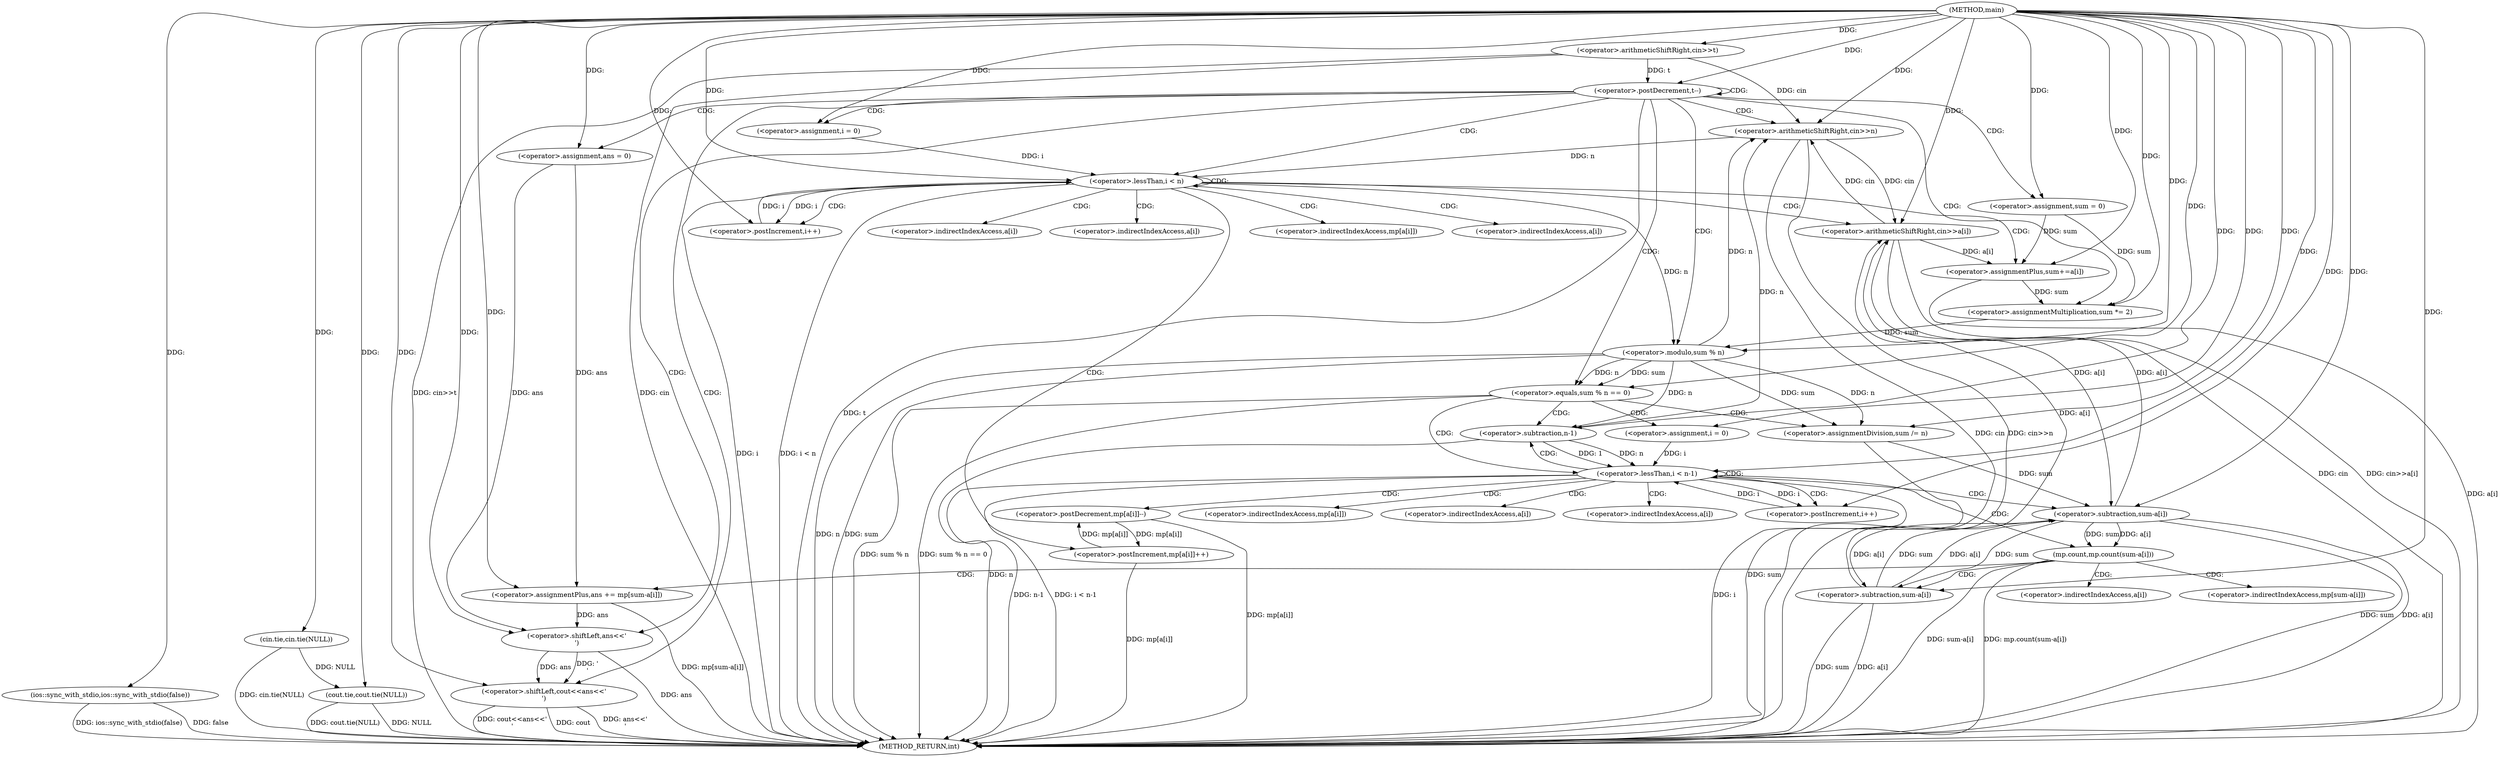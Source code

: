 digraph "main" {  
"1000101" [label = "(METHOD,main)" ]
"1000212" [label = "(METHOD_RETURN,int)" ]
"1000103" [label = "(ios::sync_with_stdio,ios::sync_with_stdio(false))" ]
"1000105" [label = "(cin.tie,cin.tie(NULL))" ]
"1000107" [label = "(cout.tie,cout.tie(NULL))" ]
"1000114" [label = "(<operator>.arithmeticShiftRight,cin>>t)" ]
"1000118" [label = "(<operator>.postDecrement,t--)" ]
"1000121" [label = "(<operator>.arithmeticShiftRight,cin>>n)" ]
"1000125" [label = "(<operator>.assignment,sum = 0)" ]
"1000155" [label = "(<operator>.assignmentMultiplication,sum *= 2)" ]
"1000158" [label = "(<operator>.assignment,ans = 0)" ]
"1000207" [label = "(<operator>.shiftLeft,cout<<ans<<'\n')" ]
"1000130" [label = "(<operator>.assignment,i = 0)" ]
"1000133" [label = "(<operator>.lessThan,i < n)" ]
"1000136" [label = "(<operator>.postIncrement,i++)" ]
"1000162" [label = "(<operator>.equals,sum % n == 0)" ]
"1000139" [label = "(<operator>.arithmeticShiftRight,cin>>a[i])" ]
"1000144" [label = "(<operator>.assignmentPlus,sum+=a[i])" ]
"1000149" [label = "(<operator>.postIncrement,mp[a[i]]++)" ]
"1000168" [label = "(<operator>.assignmentDivision,sum /= n)" ]
"1000209" [label = "(<operator>.shiftLeft,ans<<'\n')" ]
"1000163" [label = "(<operator>.modulo,sum % n)" ]
"1000173" [label = "(<operator>.assignment,i = 0)" ]
"1000176" [label = "(<operator>.lessThan,i < n-1)" ]
"1000181" [label = "(<operator>.postIncrement,i++)" ]
"1000184" [label = "(<operator>.postDecrement,mp[a[i]]--)" ]
"1000178" [label = "(<operator>.subtraction,n-1)" ]
"1000191" [label = "(mp.count,mp.count(sum-a[i]))" ]
"1000198" [label = "(<operator>.assignmentPlus,ans += mp[sum-a[i]])" ]
"1000192" [label = "(<operator>.subtraction,sum-a[i])" ]
"1000202" [label = "(<operator>.subtraction,sum-a[i])" ]
"1000141" [label = "(<operator>.indirectIndexAccess,a[i])" ]
"1000146" [label = "(<operator>.indirectIndexAccess,a[i])" ]
"1000150" [label = "(<operator>.indirectIndexAccess,mp[a[i]])" ]
"1000152" [label = "(<operator>.indirectIndexAccess,a[i])" ]
"1000185" [label = "(<operator>.indirectIndexAccess,mp[a[i]])" ]
"1000187" [label = "(<operator>.indirectIndexAccess,a[i])" ]
"1000194" [label = "(<operator>.indirectIndexAccess,a[i])" ]
"1000200" [label = "(<operator>.indirectIndexAccess,mp[sum-a[i]])" ]
"1000204" [label = "(<operator>.indirectIndexAccess,a[i])" ]
  "1000103" -> "1000212"  [ label = "DDG: ios::sync_with_stdio(false)"] 
  "1000105" -> "1000212"  [ label = "DDG: cin.tie(NULL)"] 
  "1000107" -> "1000212"  [ label = "DDG: NULL"] 
  "1000107" -> "1000212"  [ label = "DDG: cout.tie(NULL)"] 
  "1000114" -> "1000212"  [ label = "DDG: cin"] 
  "1000114" -> "1000212"  [ label = "DDG: cin>>t"] 
  "1000118" -> "1000212"  [ label = "DDG: t"] 
  "1000121" -> "1000212"  [ label = "DDG: cin"] 
  "1000121" -> "1000212"  [ label = "DDG: cin>>n"] 
  "1000133" -> "1000212"  [ label = "DDG: i"] 
  "1000133" -> "1000212"  [ label = "DDG: i < n"] 
  "1000163" -> "1000212"  [ label = "DDG: sum"] 
  "1000163" -> "1000212"  [ label = "DDG: n"] 
  "1000162" -> "1000212"  [ label = "DDG: sum % n"] 
  "1000162" -> "1000212"  [ label = "DDG: sum % n == 0"] 
  "1000168" -> "1000212"  [ label = "DDG: sum"] 
  "1000176" -> "1000212"  [ label = "DDG: i"] 
  "1000178" -> "1000212"  [ label = "DDG: n"] 
  "1000176" -> "1000212"  [ label = "DDG: n-1"] 
  "1000176" -> "1000212"  [ label = "DDG: i < n-1"] 
  "1000209" -> "1000212"  [ label = "DDG: ans"] 
  "1000207" -> "1000212"  [ label = "DDG: ans<<'\n'"] 
  "1000207" -> "1000212"  [ label = "DDG: cout<<ans<<'\n'"] 
  "1000184" -> "1000212"  [ label = "DDG: mp[a[i]]"] 
  "1000192" -> "1000212"  [ label = "DDG: sum"] 
  "1000192" -> "1000212"  [ label = "DDG: a[i]"] 
  "1000191" -> "1000212"  [ label = "DDG: sum-a[i]"] 
  "1000191" -> "1000212"  [ label = "DDG: mp.count(sum-a[i])"] 
  "1000202" -> "1000212"  [ label = "DDG: sum"] 
  "1000202" -> "1000212"  [ label = "DDG: a[i]"] 
  "1000198" -> "1000212"  [ label = "DDG: mp[sum-a[i]]"] 
  "1000139" -> "1000212"  [ label = "DDG: cin"] 
  "1000139" -> "1000212"  [ label = "DDG: cin>>a[i]"] 
  "1000144" -> "1000212"  [ label = "DDG: a[i]"] 
  "1000149" -> "1000212"  [ label = "DDG: mp[a[i]]"] 
  "1000103" -> "1000212"  [ label = "DDG: false"] 
  "1000207" -> "1000212"  [ label = "DDG: cout"] 
  "1000101" -> "1000103"  [ label = "DDG: "] 
  "1000101" -> "1000105"  [ label = "DDG: "] 
  "1000105" -> "1000107"  [ label = "DDG: NULL"] 
  "1000101" -> "1000107"  [ label = "DDG: "] 
  "1000101" -> "1000114"  [ label = "DDG: "] 
  "1000114" -> "1000118"  [ label = "DDG: t"] 
  "1000101" -> "1000118"  [ label = "DDG: "] 
  "1000101" -> "1000125"  [ label = "DDG: "] 
  "1000101" -> "1000155"  [ label = "DDG: "] 
  "1000101" -> "1000158"  [ label = "DDG: "] 
  "1000114" -> "1000121"  [ label = "DDG: cin"] 
  "1000139" -> "1000121"  [ label = "DDG: cin"] 
  "1000101" -> "1000121"  [ label = "DDG: "] 
  "1000163" -> "1000121"  [ label = "DDG: n"] 
  "1000178" -> "1000121"  [ label = "DDG: n"] 
  "1000101" -> "1000130"  [ label = "DDG: "] 
  "1000125" -> "1000155"  [ label = "DDG: sum"] 
  "1000144" -> "1000155"  [ label = "DDG: sum"] 
  "1000101" -> "1000207"  [ label = "DDG: "] 
  "1000209" -> "1000207"  [ label = "DDG: ans"] 
  "1000209" -> "1000207"  [ label = "DDG: '\n'"] 
  "1000130" -> "1000133"  [ label = "DDG: i"] 
  "1000136" -> "1000133"  [ label = "DDG: i"] 
  "1000101" -> "1000133"  [ label = "DDG: "] 
  "1000121" -> "1000133"  [ label = "DDG: n"] 
  "1000133" -> "1000136"  [ label = "DDG: i"] 
  "1000101" -> "1000136"  [ label = "DDG: "] 
  "1000139" -> "1000144"  [ label = "DDG: a[i]"] 
  "1000163" -> "1000162"  [ label = "DDG: sum"] 
  "1000163" -> "1000162"  [ label = "DDG: n"] 
  "1000101" -> "1000162"  [ label = "DDG: "] 
  "1000163" -> "1000168"  [ label = "DDG: n"] 
  "1000101" -> "1000168"  [ label = "DDG: "] 
  "1000158" -> "1000209"  [ label = "DDG: ans"] 
  "1000198" -> "1000209"  [ label = "DDG: ans"] 
  "1000101" -> "1000209"  [ label = "DDG: "] 
  "1000121" -> "1000139"  [ label = "DDG: cin"] 
  "1000101" -> "1000139"  [ label = "DDG: "] 
  "1000192" -> "1000139"  [ label = "DDG: a[i]"] 
  "1000202" -> "1000139"  [ label = "DDG: a[i]"] 
  "1000125" -> "1000144"  [ label = "DDG: sum"] 
  "1000101" -> "1000144"  [ label = "DDG: "] 
  "1000184" -> "1000149"  [ label = "DDG: mp[a[i]]"] 
  "1000155" -> "1000163"  [ label = "DDG: sum"] 
  "1000101" -> "1000163"  [ label = "DDG: "] 
  "1000133" -> "1000163"  [ label = "DDG: n"] 
  "1000163" -> "1000168"  [ label = "DDG: sum"] 
  "1000101" -> "1000173"  [ label = "DDG: "] 
  "1000173" -> "1000176"  [ label = "DDG: i"] 
  "1000181" -> "1000176"  [ label = "DDG: i"] 
  "1000101" -> "1000176"  [ label = "DDG: "] 
  "1000178" -> "1000176"  [ label = "DDG: n"] 
  "1000178" -> "1000176"  [ label = "DDG: 1"] 
  "1000176" -> "1000181"  [ label = "DDG: i"] 
  "1000101" -> "1000181"  [ label = "DDG: "] 
  "1000101" -> "1000178"  [ label = "DDG: "] 
  "1000163" -> "1000178"  [ label = "DDG: n"] 
  "1000149" -> "1000184"  [ label = "DDG: mp[a[i]]"] 
  "1000192" -> "1000191"  [ label = "DDG: sum"] 
  "1000192" -> "1000191"  [ label = "DDG: a[i]"] 
  "1000168" -> "1000192"  [ label = "DDG: sum"] 
  "1000202" -> "1000192"  [ label = "DDG: sum"] 
  "1000101" -> "1000192"  [ label = "DDG: "] 
  "1000202" -> "1000192"  [ label = "DDG: a[i]"] 
  "1000139" -> "1000192"  [ label = "DDG: a[i]"] 
  "1000158" -> "1000198"  [ label = "DDG: ans"] 
  "1000101" -> "1000198"  [ label = "DDG: "] 
  "1000192" -> "1000202"  [ label = "DDG: sum"] 
  "1000101" -> "1000202"  [ label = "DDG: "] 
  "1000192" -> "1000202"  [ label = "DDG: a[i]"] 
  "1000118" -> "1000125"  [ label = "CDG: "] 
  "1000118" -> "1000133"  [ label = "CDG: "] 
  "1000118" -> "1000118"  [ label = "CDG: "] 
  "1000118" -> "1000163"  [ label = "CDG: "] 
  "1000118" -> "1000121"  [ label = "CDG: "] 
  "1000118" -> "1000207"  [ label = "CDG: "] 
  "1000118" -> "1000158"  [ label = "CDG: "] 
  "1000118" -> "1000155"  [ label = "CDG: "] 
  "1000118" -> "1000130"  [ label = "CDG: "] 
  "1000118" -> "1000209"  [ label = "CDG: "] 
  "1000118" -> "1000162"  [ label = "CDG: "] 
  "1000133" -> "1000141"  [ label = "CDG: "] 
  "1000133" -> "1000152"  [ label = "CDG: "] 
  "1000133" -> "1000150"  [ label = "CDG: "] 
  "1000133" -> "1000139"  [ label = "CDG: "] 
  "1000133" -> "1000133"  [ label = "CDG: "] 
  "1000133" -> "1000136"  [ label = "CDG: "] 
  "1000133" -> "1000144"  [ label = "CDG: "] 
  "1000133" -> "1000149"  [ label = "CDG: "] 
  "1000133" -> "1000146"  [ label = "CDG: "] 
  "1000162" -> "1000168"  [ label = "CDG: "] 
  "1000162" -> "1000178"  [ label = "CDG: "] 
  "1000162" -> "1000173"  [ label = "CDG: "] 
  "1000162" -> "1000176"  [ label = "CDG: "] 
  "1000176" -> "1000191"  [ label = "CDG: "] 
  "1000176" -> "1000178"  [ label = "CDG: "] 
  "1000176" -> "1000194"  [ label = "CDG: "] 
  "1000176" -> "1000192"  [ label = "CDG: "] 
  "1000176" -> "1000184"  [ label = "CDG: "] 
  "1000176" -> "1000176"  [ label = "CDG: "] 
  "1000176" -> "1000187"  [ label = "CDG: "] 
  "1000176" -> "1000181"  [ label = "CDG: "] 
  "1000176" -> "1000185"  [ label = "CDG: "] 
  "1000191" -> "1000200"  [ label = "CDG: "] 
  "1000191" -> "1000204"  [ label = "CDG: "] 
  "1000191" -> "1000202"  [ label = "CDG: "] 
  "1000191" -> "1000198"  [ label = "CDG: "] 
}
